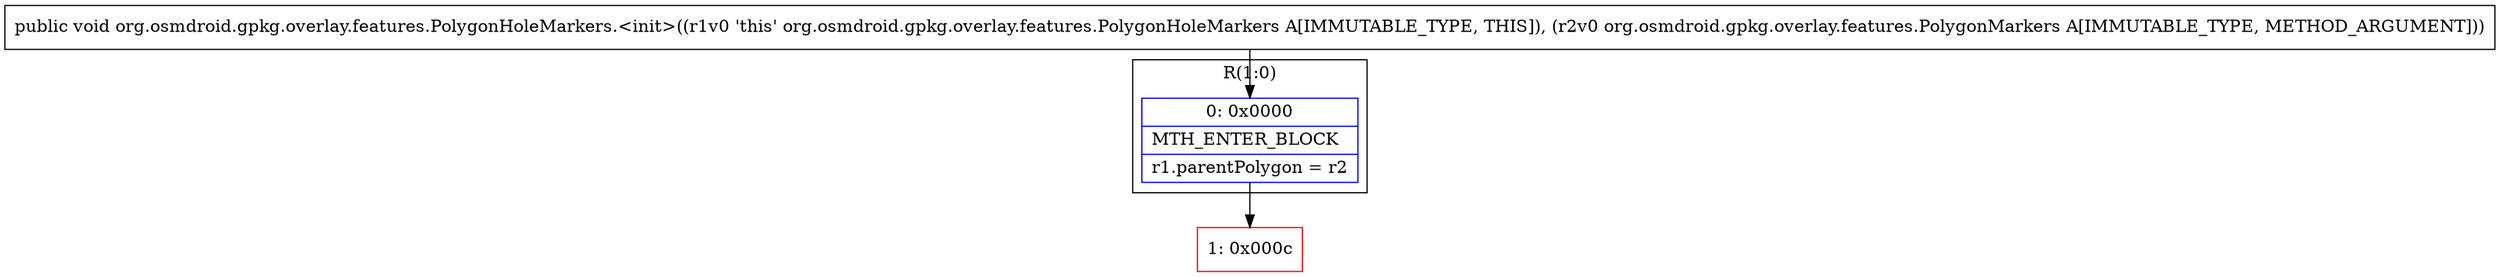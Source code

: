 digraph "CFG fororg.osmdroid.gpkg.overlay.features.PolygonHoleMarkers.\<init\>(Lorg\/osmdroid\/gpkg\/overlay\/features\/PolygonMarkers;)V" {
subgraph cluster_Region_1934982638 {
label = "R(1:0)";
node [shape=record,color=blue];
Node_0 [shape=record,label="{0\:\ 0x0000|MTH_ENTER_BLOCK\l|r1.parentPolygon = r2\l}"];
}
Node_1 [shape=record,color=red,label="{1\:\ 0x000c}"];
MethodNode[shape=record,label="{public void org.osmdroid.gpkg.overlay.features.PolygonHoleMarkers.\<init\>((r1v0 'this' org.osmdroid.gpkg.overlay.features.PolygonHoleMarkers A[IMMUTABLE_TYPE, THIS]), (r2v0 org.osmdroid.gpkg.overlay.features.PolygonMarkers A[IMMUTABLE_TYPE, METHOD_ARGUMENT])) }"];
MethodNode -> Node_0;
Node_0 -> Node_1;
}

